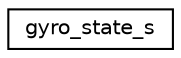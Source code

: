 digraph "Graphical Class Hierarchy"
{
 // INTERACTIVE_SVG=YES
  edge [fontname="Helvetica",fontsize="10",labelfontname="Helvetica",labelfontsize="10"];
  node [fontname="Helvetica",fontsize="10",shape=record];
  rankdir="LR";
  Node1 [label="gyro_state_s",height=0.2,width=0.4,color="black", fillcolor="white", style="filled",URL="$structgyro__state__s.html"];
}
